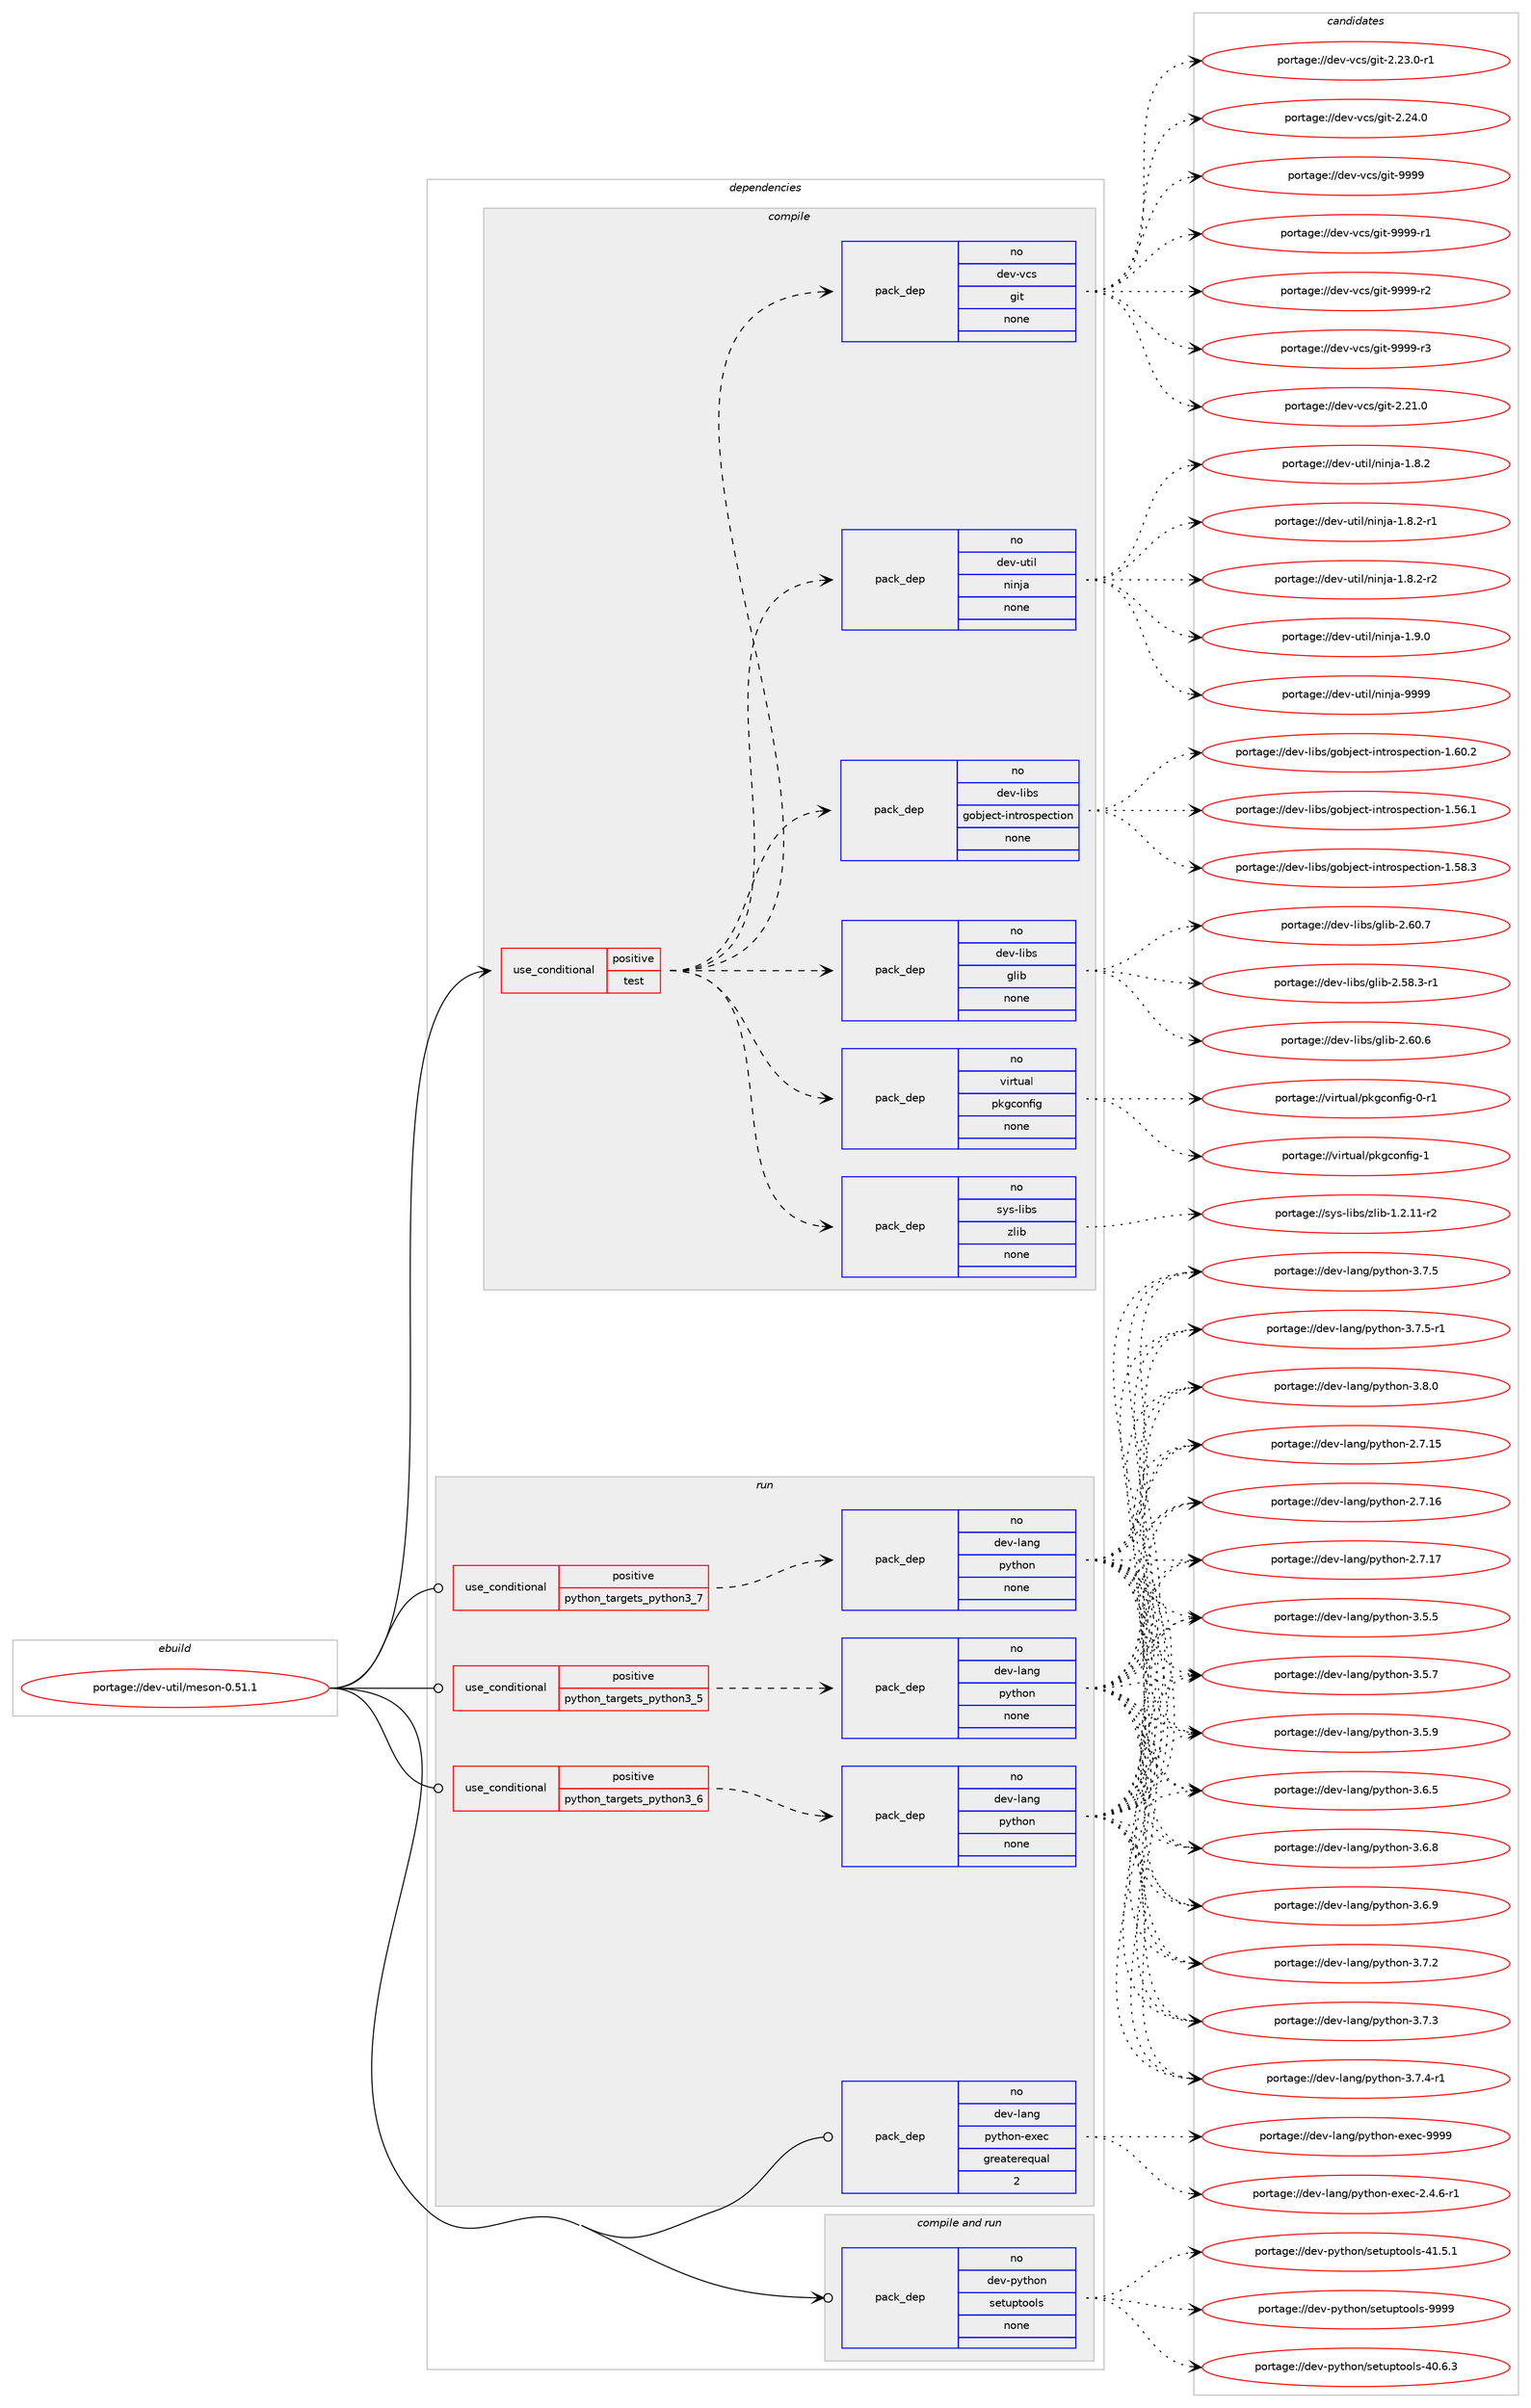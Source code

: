 digraph prolog {

# *************
# Graph options
# *************

newrank=true;
concentrate=true;
compound=true;
graph [rankdir=LR,fontname=Helvetica,fontsize=10,ranksep=1.5];#, ranksep=2.5, nodesep=0.2];
edge  [arrowhead=vee];
node  [fontname=Helvetica,fontsize=10];

# **********
# The ebuild
# **********

subgraph cluster_leftcol {
color=gray;
rank=same;
label=<<i>ebuild</i>>;
id [label="portage://dev-util/meson-0.51.1", color=red, width=4, href="../dev-util/meson-0.51.1.svg"];
}

# ****************
# The dependencies
# ****************

subgraph cluster_midcol {
color=gray;
label=<<i>dependencies</i>>;
subgraph cluster_compile {
fillcolor="#eeeeee";
style=filled;
label=<<i>compile</i>>;
subgraph cond71475 {
dependency263845 [label=<<TABLE BORDER="0" CELLBORDER="1" CELLSPACING="0" CELLPADDING="4"><TR><TD ROWSPAN="3" CELLPADDING="10">use_conditional</TD></TR><TR><TD>positive</TD></TR><TR><TD>test</TD></TR></TABLE>>, shape=none, color=red];
subgraph pack188691 {
dependency263846 [label=<<TABLE BORDER="0" CELLBORDER="1" CELLSPACING="0" CELLPADDING="4" WIDTH="220"><TR><TD ROWSPAN="6" CELLPADDING="30">pack_dep</TD></TR><TR><TD WIDTH="110">no</TD></TR><TR><TD>dev-libs</TD></TR><TR><TD>glib</TD></TR><TR><TD>none</TD></TR><TR><TD></TD></TR></TABLE>>, shape=none, color=blue];
}
dependency263845:e -> dependency263846:w [weight=20,style="dashed",arrowhead="vee"];
subgraph pack188692 {
dependency263847 [label=<<TABLE BORDER="0" CELLBORDER="1" CELLSPACING="0" CELLPADDING="4" WIDTH="220"><TR><TD ROWSPAN="6" CELLPADDING="30">pack_dep</TD></TR><TR><TD WIDTH="110">no</TD></TR><TR><TD>dev-libs</TD></TR><TR><TD>gobject-introspection</TD></TR><TR><TD>none</TD></TR><TR><TD></TD></TR></TABLE>>, shape=none, color=blue];
}
dependency263845:e -> dependency263847:w [weight=20,style="dashed",arrowhead="vee"];
subgraph pack188693 {
dependency263848 [label=<<TABLE BORDER="0" CELLBORDER="1" CELLSPACING="0" CELLPADDING="4" WIDTH="220"><TR><TD ROWSPAN="6" CELLPADDING="30">pack_dep</TD></TR><TR><TD WIDTH="110">no</TD></TR><TR><TD>dev-util</TD></TR><TR><TD>ninja</TD></TR><TR><TD>none</TD></TR><TR><TD></TD></TR></TABLE>>, shape=none, color=blue];
}
dependency263845:e -> dependency263848:w [weight=20,style="dashed",arrowhead="vee"];
subgraph pack188694 {
dependency263849 [label=<<TABLE BORDER="0" CELLBORDER="1" CELLSPACING="0" CELLPADDING="4" WIDTH="220"><TR><TD ROWSPAN="6" CELLPADDING="30">pack_dep</TD></TR><TR><TD WIDTH="110">no</TD></TR><TR><TD>dev-vcs</TD></TR><TR><TD>git</TD></TR><TR><TD>none</TD></TR><TR><TD></TD></TR></TABLE>>, shape=none, color=blue];
}
dependency263845:e -> dependency263849:w [weight=20,style="dashed",arrowhead="vee"];
subgraph pack188695 {
dependency263850 [label=<<TABLE BORDER="0" CELLBORDER="1" CELLSPACING="0" CELLPADDING="4" WIDTH="220"><TR><TD ROWSPAN="6" CELLPADDING="30">pack_dep</TD></TR><TR><TD WIDTH="110">no</TD></TR><TR><TD>sys-libs</TD></TR><TR><TD>zlib</TD></TR><TR><TD>none</TD></TR><TR><TD></TD></TR></TABLE>>, shape=none, color=blue];
}
dependency263845:e -> dependency263850:w [weight=20,style="dashed",arrowhead="vee"];
subgraph pack188696 {
dependency263851 [label=<<TABLE BORDER="0" CELLBORDER="1" CELLSPACING="0" CELLPADDING="4" WIDTH="220"><TR><TD ROWSPAN="6" CELLPADDING="30">pack_dep</TD></TR><TR><TD WIDTH="110">no</TD></TR><TR><TD>virtual</TD></TR><TR><TD>pkgconfig</TD></TR><TR><TD>none</TD></TR><TR><TD></TD></TR></TABLE>>, shape=none, color=blue];
}
dependency263845:e -> dependency263851:w [weight=20,style="dashed",arrowhead="vee"];
}
id:e -> dependency263845:w [weight=20,style="solid",arrowhead="vee"];
}
subgraph cluster_compileandrun {
fillcolor="#eeeeee";
style=filled;
label=<<i>compile and run</i>>;
subgraph pack188697 {
dependency263852 [label=<<TABLE BORDER="0" CELLBORDER="1" CELLSPACING="0" CELLPADDING="4" WIDTH="220"><TR><TD ROWSPAN="6" CELLPADDING="30">pack_dep</TD></TR><TR><TD WIDTH="110">no</TD></TR><TR><TD>dev-python</TD></TR><TR><TD>setuptools</TD></TR><TR><TD>none</TD></TR><TR><TD></TD></TR></TABLE>>, shape=none, color=blue];
}
id:e -> dependency263852:w [weight=20,style="solid",arrowhead="odotvee"];
}
subgraph cluster_run {
fillcolor="#eeeeee";
style=filled;
label=<<i>run</i>>;
subgraph cond71476 {
dependency263853 [label=<<TABLE BORDER="0" CELLBORDER="1" CELLSPACING="0" CELLPADDING="4"><TR><TD ROWSPAN="3" CELLPADDING="10">use_conditional</TD></TR><TR><TD>positive</TD></TR><TR><TD>python_targets_python3_5</TD></TR></TABLE>>, shape=none, color=red];
subgraph pack188698 {
dependency263854 [label=<<TABLE BORDER="0" CELLBORDER="1" CELLSPACING="0" CELLPADDING="4" WIDTH="220"><TR><TD ROWSPAN="6" CELLPADDING="30">pack_dep</TD></TR><TR><TD WIDTH="110">no</TD></TR><TR><TD>dev-lang</TD></TR><TR><TD>python</TD></TR><TR><TD>none</TD></TR><TR><TD></TD></TR></TABLE>>, shape=none, color=blue];
}
dependency263853:e -> dependency263854:w [weight=20,style="dashed",arrowhead="vee"];
}
id:e -> dependency263853:w [weight=20,style="solid",arrowhead="odot"];
subgraph cond71477 {
dependency263855 [label=<<TABLE BORDER="0" CELLBORDER="1" CELLSPACING="0" CELLPADDING="4"><TR><TD ROWSPAN="3" CELLPADDING="10">use_conditional</TD></TR><TR><TD>positive</TD></TR><TR><TD>python_targets_python3_6</TD></TR></TABLE>>, shape=none, color=red];
subgraph pack188699 {
dependency263856 [label=<<TABLE BORDER="0" CELLBORDER="1" CELLSPACING="0" CELLPADDING="4" WIDTH="220"><TR><TD ROWSPAN="6" CELLPADDING="30">pack_dep</TD></TR><TR><TD WIDTH="110">no</TD></TR><TR><TD>dev-lang</TD></TR><TR><TD>python</TD></TR><TR><TD>none</TD></TR><TR><TD></TD></TR></TABLE>>, shape=none, color=blue];
}
dependency263855:e -> dependency263856:w [weight=20,style="dashed",arrowhead="vee"];
}
id:e -> dependency263855:w [weight=20,style="solid",arrowhead="odot"];
subgraph cond71478 {
dependency263857 [label=<<TABLE BORDER="0" CELLBORDER="1" CELLSPACING="0" CELLPADDING="4"><TR><TD ROWSPAN="3" CELLPADDING="10">use_conditional</TD></TR><TR><TD>positive</TD></TR><TR><TD>python_targets_python3_7</TD></TR></TABLE>>, shape=none, color=red];
subgraph pack188700 {
dependency263858 [label=<<TABLE BORDER="0" CELLBORDER="1" CELLSPACING="0" CELLPADDING="4" WIDTH="220"><TR><TD ROWSPAN="6" CELLPADDING="30">pack_dep</TD></TR><TR><TD WIDTH="110">no</TD></TR><TR><TD>dev-lang</TD></TR><TR><TD>python</TD></TR><TR><TD>none</TD></TR><TR><TD></TD></TR></TABLE>>, shape=none, color=blue];
}
dependency263857:e -> dependency263858:w [weight=20,style="dashed",arrowhead="vee"];
}
id:e -> dependency263857:w [weight=20,style="solid",arrowhead="odot"];
subgraph pack188701 {
dependency263859 [label=<<TABLE BORDER="0" CELLBORDER="1" CELLSPACING="0" CELLPADDING="4" WIDTH="220"><TR><TD ROWSPAN="6" CELLPADDING="30">pack_dep</TD></TR><TR><TD WIDTH="110">no</TD></TR><TR><TD>dev-lang</TD></TR><TR><TD>python-exec</TD></TR><TR><TD>greaterequal</TD></TR><TR><TD>2</TD></TR></TABLE>>, shape=none, color=blue];
}
id:e -> dependency263859:w [weight=20,style="solid",arrowhead="odot"];
}
}

# **************
# The candidates
# **************

subgraph cluster_choices {
rank=same;
color=gray;
label=<<i>candidates</i>>;

subgraph choice188691 {
color=black;
nodesep=1;
choiceportage10010111845108105981154710310810598455046535646514511449 [label="portage://dev-libs/glib-2.58.3-r1", color=red, width=4,href="../dev-libs/glib-2.58.3-r1.svg"];
choiceportage1001011184510810598115471031081059845504654484654 [label="portage://dev-libs/glib-2.60.6", color=red, width=4,href="../dev-libs/glib-2.60.6.svg"];
choiceportage1001011184510810598115471031081059845504654484655 [label="portage://dev-libs/glib-2.60.7", color=red, width=4,href="../dev-libs/glib-2.60.7.svg"];
dependency263846:e -> choiceportage10010111845108105981154710310810598455046535646514511449:w [style=dotted,weight="100"];
dependency263846:e -> choiceportage1001011184510810598115471031081059845504654484654:w [style=dotted,weight="100"];
dependency263846:e -> choiceportage1001011184510810598115471031081059845504654484655:w [style=dotted,weight="100"];
}
subgraph choice188692 {
color=black;
nodesep=1;
choiceportage1001011184510810598115471031119810610199116451051101161141111151121019911610511111045494653544649 [label="portage://dev-libs/gobject-introspection-1.56.1", color=red, width=4,href="../dev-libs/gobject-introspection-1.56.1.svg"];
choiceportage1001011184510810598115471031119810610199116451051101161141111151121019911610511111045494653564651 [label="portage://dev-libs/gobject-introspection-1.58.3", color=red, width=4,href="../dev-libs/gobject-introspection-1.58.3.svg"];
choiceportage1001011184510810598115471031119810610199116451051101161141111151121019911610511111045494654484650 [label="portage://dev-libs/gobject-introspection-1.60.2", color=red, width=4,href="../dev-libs/gobject-introspection-1.60.2.svg"];
dependency263847:e -> choiceportage1001011184510810598115471031119810610199116451051101161141111151121019911610511111045494653544649:w [style=dotted,weight="100"];
dependency263847:e -> choiceportage1001011184510810598115471031119810610199116451051101161141111151121019911610511111045494653564651:w [style=dotted,weight="100"];
dependency263847:e -> choiceportage1001011184510810598115471031119810610199116451051101161141111151121019911610511111045494654484650:w [style=dotted,weight="100"];
}
subgraph choice188693 {
color=black;
nodesep=1;
choiceportage100101118451171161051084711010511010697454946564650 [label="portage://dev-util/ninja-1.8.2", color=red, width=4,href="../dev-util/ninja-1.8.2.svg"];
choiceportage1001011184511711610510847110105110106974549465646504511449 [label="portage://dev-util/ninja-1.8.2-r1", color=red, width=4,href="../dev-util/ninja-1.8.2-r1.svg"];
choiceportage1001011184511711610510847110105110106974549465646504511450 [label="portage://dev-util/ninja-1.8.2-r2", color=red, width=4,href="../dev-util/ninja-1.8.2-r2.svg"];
choiceportage100101118451171161051084711010511010697454946574648 [label="portage://dev-util/ninja-1.9.0", color=red, width=4,href="../dev-util/ninja-1.9.0.svg"];
choiceportage1001011184511711610510847110105110106974557575757 [label="portage://dev-util/ninja-9999", color=red, width=4,href="../dev-util/ninja-9999.svg"];
dependency263848:e -> choiceportage100101118451171161051084711010511010697454946564650:w [style=dotted,weight="100"];
dependency263848:e -> choiceportage1001011184511711610510847110105110106974549465646504511449:w [style=dotted,weight="100"];
dependency263848:e -> choiceportage1001011184511711610510847110105110106974549465646504511450:w [style=dotted,weight="100"];
dependency263848:e -> choiceportage100101118451171161051084711010511010697454946574648:w [style=dotted,weight="100"];
dependency263848:e -> choiceportage1001011184511711610510847110105110106974557575757:w [style=dotted,weight="100"];
}
subgraph choice188694 {
color=black;
nodesep=1;
choiceportage10010111845118991154710310511645504650494648 [label="portage://dev-vcs/git-2.21.0", color=red, width=4,href="../dev-vcs/git-2.21.0.svg"];
choiceportage100101118451189911547103105116455046505146484511449 [label="portage://dev-vcs/git-2.23.0-r1", color=red, width=4,href="../dev-vcs/git-2.23.0-r1.svg"];
choiceportage10010111845118991154710310511645504650524648 [label="portage://dev-vcs/git-2.24.0", color=red, width=4,href="../dev-vcs/git-2.24.0.svg"];
choiceportage1001011184511899115471031051164557575757 [label="portage://dev-vcs/git-9999", color=red, width=4,href="../dev-vcs/git-9999.svg"];
choiceportage10010111845118991154710310511645575757574511449 [label="portage://dev-vcs/git-9999-r1", color=red, width=4,href="../dev-vcs/git-9999-r1.svg"];
choiceportage10010111845118991154710310511645575757574511450 [label="portage://dev-vcs/git-9999-r2", color=red, width=4,href="../dev-vcs/git-9999-r2.svg"];
choiceportage10010111845118991154710310511645575757574511451 [label="portage://dev-vcs/git-9999-r3", color=red, width=4,href="../dev-vcs/git-9999-r3.svg"];
dependency263849:e -> choiceportage10010111845118991154710310511645504650494648:w [style=dotted,weight="100"];
dependency263849:e -> choiceportage100101118451189911547103105116455046505146484511449:w [style=dotted,weight="100"];
dependency263849:e -> choiceportage10010111845118991154710310511645504650524648:w [style=dotted,weight="100"];
dependency263849:e -> choiceportage1001011184511899115471031051164557575757:w [style=dotted,weight="100"];
dependency263849:e -> choiceportage10010111845118991154710310511645575757574511449:w [style=dotted,weight="100"];
dependency263849:e -> choiceportage10010111845118991154710310511645575757574511450:w [style=dotted,weight="100"];
dependency263849:e -> choiceportage10010111845118991154710310511645575757574511451:w [style=dotted,weight="100"];
}
subgraph choice188695 {
color=black;
nodesep=1;
choiceportage11512111545108105981154712210810598454946504649494511450 [label="portage://sys-libs/zlib-1.2.11-r2", color=red, width=4,href="../sys-libs/zlib-1.2.11-r2.svg"];
dependency263850:e -> choiceportage11512111545108105981154712210810598454946504649494511450:w [style=dotted,weight="100"];
}
subgraph choice188696 {
color=black;
nodesep=1;
choiceportage11810511411611797108471121071039911111010210510345484511449 [label="portage://virtual/pkgconfig-0-r1", color=red, width=4,href="../virtual/pkgconfig-0-r1.svg"];
choiceportage1181051141161179710847112107103991111101021051034549 [label="portage://virtual/pkgconfig-1", color=red, width=4,href="../virtual/pkgconfig-1.svg"];
dependency263851:e -> choiceportage11810511411611797108471121071039911111010210510345484511449:w [style=dotted,weight="100"];
dependency263851:e -> choiceportage1181051141161179710847112107103991111101021051034549:w [style=dotted,weight="100"];
}
subgraph choice188697 {
color=black;
nodesep=1;
choiceportage100101118451121211161041111104711510111611711211611111110811545524846544651 [label="portage://dev-python/setuptools-40.6.3", color=red, width=4,href="../dev-python/setuptools-40.6.3.svg"];
choiceportage100101118451121211161041111104711510111611711211611111110811545524946534649 [label="portage://dev-python/setuptools-41.5.1", color=red, width=4,href="../dev-python/setuptools-41.5.1.svg"];
choiceportage10010111845112121116104111110471151011161171121161111111081154557575757 [label="portage://dev-python/setuptools-9999", color=red, width=4,href="../dev-python/setuptools-9999.svg"];
dependency263852:e -> choiceportage100101118451121211161041111104711510111611711211611111110811545524846544651:w [style=dotted,weight="100"];
dependency263852:e -> choiceportage100101118451121211161041111104711510111611711211611111110811545524946534649:w [style=dotted,weight="100"];
dependency263852:e -> choiceportage10010111845112121116104111110471151011161171121161111111081154557575757:w [style=dotted,weight="100"];
}
subgraph choice188698 {
color=black;
nodesep=1;
choiceportage10010111845108971101034711212111610411111045504655464953 [label="portage://dev-lang/python-2.7.15", color=red, width=4,href="../dev-lang/python-2.7.15.svg"];
choiceportage10010111845108971101034711212111610411111045504655464954 [label="portage://dev-lang/python-2.7.16", color=red, width=4,href="../dev-lang/python-2.7.16.svg"];
choiceportage10010111845108971101034711212111610411111045504655464955 [label="portage://dev-lang/python-2.7.17", color=red, width=4,href="../dev-lang/python-2.7.17.svg"];
choiceportage100101118451089711010347112121116104111110455146534653 [label="portage://dev-lang/python-3.5.5", color=red, width=4,href="../dev-lang/python-3.5.5.svg"];
choiceportage100101118451089711010347112121116104111110455146534655 [label="portage://dev-lang/python-3.5.7", color=red, width=4,href="../dev-lang/python-3.5.7.svg"];
choiceportage100101118451089711010347112121116104111110455146534657 [label="portage://dev-lang/python-3.5.9", color=red, width=4,href="../dev-lang/python-3.5.9.svg"];
choiceportage100101118451089711010347112121116104111110455146544653 [label="portage://dev-lang/python-3.6.5", color=red, width=4,href="../dev-lang/python-3.6.5.svg"];
choiceportage100101118451089711010347112121116104111110455146544656 [label="portage://dev-lang/python-3.6.8", color=red, width=4,href="../dev-lang/python-3.6.8.svg"];
choiceportage100101118451089711010347112121116104111110455146544657 [label="portage://dev-lang/python-3.6.9", color=red, width=4,href="../dev-lang/python-3.6.9.svg"];
choiceportage100101118451089711010347112121116104111110455146554650 [label="portage://dev-lang/python-3.7.2", color=red, width=4,href="../dev-lang/python-3.7.2.svg"];
choiceportage100101118451089711010347112121116104111110455146554651 [label="portage://dev-lang/python-3.7.3", color=red, width=4,href="../dev-lang/python-3.7.3.svg"];
choiceportage1001011184510897110103471121211161041111104551465546524511449 [label="portage://dev-lang/python-3.7.4-r1", color=red, width=4,href="../dev-lang/python-3.7.4-r1.svg"];
choiceportage100101118451089711010347112121116104111110455146554653 [label="portage://dev-lang/python-3.7.5", color=red, width=4,href="../dev-lang/python-3.7.5.svg"];
choiceportage1001011184510897110103471121211161041111104551465546534511449 [label="portage://dev-lang/python-3.7.5-r1", color=red, width=4,href="../dev-lang/python-3.7.5-r1.svg"];
choiceportage100101118451089711010347112121116104111110455146564648 [label="portage://dev-lang/python-3.8.0", color=red, width=4,href="../dev-lang/python-3.8.0.svg"];
dependency263854:e -> choiceportage10010111845108971101034711212111610411111045504655464953:w [style=dotted,weight="100"];
dependency263854:e -> choiceportage10010111845108971101034711212111610411111045504655464954:w [style=dotted,weight="100"];
dependency263854:e -> choiceportage10010111845108971101034711212111610411111045504655464955:w [style=dotted,weight="100"];
dependency263854:e -> choiceportage100101118451089711010347112121116104111110455146534653:w [style=dotted,weight="100"];
dependency263854:e -> choiceportage100101118451089711010347112121116104111110455146534655:w [style=dotted,weight="100"];
dependency263854:e -> choiceportage100101118451089711010347112121116104111110455146534657:w [style=dotted,weight="100"];
dependency263854:e -> choiceportage100101118451089711010347112121116104111110455146544653:w [style=dotted,weight="100"];
dependency263854:e -> choiceportage100101118451089711010347112121116104111110455146544656:w [style=dotted,weight="100"];
dependency263854:e -> choiceportage100101118451089711010347112121116104111110455146544657:w [style=dotted,weight="100"];
dependency263854:e -> choiceportage100101118451089711010347112121116104111110455146554650:w [style=dotted,weight="100"];
dependency263854:e -> choiceportage100101118451089711010347112121116104111110455146554651:w [style=dotted,weight="100"];
dependency263854:e -> choiceportage1001011184510897110103471121211161041111104551465546524511449:w [style=dotted,weight="100"];
dependency263854:e -> choiceportage100101118451089711010347112121116104111110455146554653:w [style=dotted,weight="100"];
dependency263854:e -> choiceportage1001011184510897110103471121211161041111104551465546534511449:w [style=dotted,weight="100"];
dependency263854:e -> choiceportage100101118451089711010347112121116104111110455146564648:w [style=dotted,weight="100"];
}
subgraph choice188699 {
color=black;
nodesep=1;
choiceportage10010111845108971101034711212111610411111045504655464953 [label="portage://dev-lang/python-2.7.15", color=red, width=4,href="../dev-lang/python-2.7.15.svg"];
choiceportage10010111845108971101034711212111610411111045504655464954 [label="portage://dev-lang/python-2.7.16", color=red, width=4,href="../dev-lang/python-2.7.16.svg"];
choiceportage10010111845108971101034711212111610411111045504655464955 [label="portage://dev-lang/python-2.7.17", color=red, width=4,href="../dev-lang/python-2.7.17.svg"];
choiceportage100101118451089711010347112121116104111110455146534653 [label="portage://dev-lang/python-3.5.5", color=red, width=4,href="../dev-lang/python-3.5.5.svg"];
choiceportage100101118451089711010347112121116104111110455146534655 [label="portage://dev-lang/python-3.5.7", color=red, width=4,href="../dev-lang/python-3.5.7.svg"];
choiceportage100101118451089711010347112121116104111110455146534657 [label="portage://dev-lang/python-3.5.9", color=red, width=4,href="../dev-lang/python-3.5.9.svg"];
choiceportage100101118451089711010347112121116104111110455146544653 [label="portage://dev-lang/python-3.6.5", color=red, width=4,href="../dev-lang/python-3.6.5.svg"];
choiceportage100101118451089711010347112121116104111110455146544656 [label="portage://dev-lang/python-3.6.8", color=red, width=4,href="../dev-lang/python-3.6.8.svg"];
choiceportage100101118451089711010347112121116104111110455146544657 [label="portage://dev-lang/python-3.6.9", color=red, width=4,href="../dev-lang/python-3.6.9.svg"];
choiceportage100101118451089711010347112121116104111110455146554650 [label="portage://dev-lang/python-3.7.2", color=red, width=4,href="../dev-lang/python-3.7.2.svg"];
choiceportage100101118451089711010347112121116104111110455146554651 [label="portage://dev-lang/python-3.7.3", color=red, width=4,href="../dev-lang/python-3.7.3.svg"];
choiceportage1001011184510897110103471121211161041111104551465546524511449 [label="portage://dev-lang/python-3.7.4-r1", color=red, width=4,href="../dev-lang/python-3.7.4-r1.svg"];
choiceportage100101118451089711010347112121116104111110455146554653 [label="portage://dev-lang/python-3.7.5", color=red, width=4,href="../dev-lang/python-3.7.5.svg"];
choiceportage1001011184510897110103471121211161041111104551465546534511449 [label="portage://dev-lang/python-3.7.5-r1", color=red, width=4,href="../dev-lang/python-3.7.5-r1.svg"];
choiceportage100101118451089711010347112121116104111110455146564648 [label="portage://dev-lang/python-3.8.0", color=red, width=4,href="../dev-lang/python-3.8.0.svg"];
dependency263856:e -> choiceportage10010111845108971101034711212111610411111045504655464953:w [style=dotted,weight="100"];
dependency263856:e -> choiceportage10010111845108971101034711212111610411111045504655464954:w [style=dotted,weight="100"];
dependency263856:e -> choiceportage10010111845108971101034711212111610411111045504655464955:w [style=dotted,weight="100"];
dependency263856:e -> choiceportage100101118451089711010347112121116104111110455146534653:w [style=dotted,weight="100"];
dependency263856:e -> choiceportage100101118451089711010347112121116104111110455146534655:w [style=dotted,weight="100"];
dependency263856:e -> choiceportage100101118451089711010347112121116104111110455146534657:w [style=dotted,weight="100"];
dependency263856:e -> choiceportage100101118451089711010347112121116104111110455146544653:w [style=dotted,weight="100"];
dependency263856:e -> choiceportage100101118451089711010347112121116104111110455146544656:w [style=dotted,weight="100"];
dependency263856:e -> choiceportage100101118451089711010347112121116104111110455146544657:w [style=dotted,weight="100"];
dependency263856:e -> choiceportage100101118451089711010347112121116104111110455146554650:w [style=dotted,weight="100"];
dependency263856:e -> choiceportage100101118451089711010347112121116104111110455146554651:w [style=dotted,weight="100"];
dependency263856:e -> choiceportage1001011184510897110103471121211161041111104551465546524511449:w [style=dotted,weight="100"];
dependency263856:e -> choiceportage100101118451089711010347112121116104111110455146554653:w [style=dotted,weight="100"];
dependency263856:e -> choiceportage1001011184510897110103471121211161041111104551465546534511449:w [style=dotted,weight="100"];
dependency263856:e -> choiceportage100101118451089711010347112121116104111110455146564648:w [style=dotted,weight="100"];
}
subgraph choice188700 {
color=black;
nodesep=1;
choiceportage10010111845108971101034711212111610411111045504655464953 [label="portage://dev-lang/python-2.7.15", color=red, width=4,href="../dev-lang/python-2.7.15.svg"];
choiceportage10010111845108971101034711212111610411111045504655464954 [label="portage://dev-lang/python-2.7.16", color=red, width=4,href="../dev-lang/python-2.7.16.svg"];
choiceportage10010111845108971101034711212111610411111045504655464955 [label="portage://dev-lang/python-2.7.17", color=red, width=4,href="../dev-lang/python-2.7.17.svg"];
choiceportage100101118451089711010347112121116104111110455146534653 [label="portage://dev-lang/python-3.5.5", color=red, width=4,href="../dev-lang/python-3.5.5.svg"];
choiceportage100101118451089711010347112121116104111110455146534655 [label="portage://dev-lang/python-3.5.7", color=red, width=4,href="../dev-lang/python-3.5.7.svg"];
choiceportage100101118451089711010347112121116104111110455146534657 [label="portage://dev-lang/python-3.5.9", color=red, width=4,href="../dev-lang/python-3.5.9.svg"];
choiceportage100101118451089711010347112121116104111110455146544653 [label="portage://dev-lang/python-3.6.5", color=red, width=4,href="../dev-lang/python-3.6.5.svg"];
choiceportage100101118451089711010347112121116104111110455146544656 [label="portage://dev-lang/python-3.6.8", color=red, width=4,href="../dev-lang/python-3.6.8.svg"];
choiceportage100101118451089711010347112121116104111110455146544657 [label="portage://dev-lang/python-3.6.9", color=red, width=4,href="../dev-lang/python-3.6.9.svg"];
choiceportage100101118451089711010347112121116104111110455146554650 [label="portage://dev-lang/python-3.7.2", color=red, width=4,href="../dev-lang/python-3.7.2.svg"];
choiceportage100101118451089711010347112121116104111110455146554651 [label="portage://dev-lang/python-3.7.3", color=red, width=4,href="../dev-lang/python-3.7.3.svg"];
choiceportage1001011184510897110103471121211161041111104551465546524511449 [label="portage://dev-lang/python-3.7.4-r1", color=red, width=4,href="../dev-lang/python-3.7.4-r1.svg"];
choiceportage100101118451089711010347112121116104111110455146554653 [label="portage://dev-lang/python-3.7.5", color=red, width=4,href="../dev-lang/python-3.7.5.svg"];
choiceportage1001011184510897110103471121211161041111104551465546534511449 [label="portage://dev-lang/python-3.7.5-r1", color=red, width=4,href="../dev-lang/python-3.7.5-r1.svg"];
choiceportage100101118451089711010347112121116104111110455146564648 [label="portage://dev-lang/python-3.8.0", color=red, width=4,href="../dev-lang/python-3.8.0.svg"];
dependency263858:e -> choiceportage10010111845108971101034711212111610411111045504655464953:w [style=dotted,weight="100"];
dependency263858:e -> choiceportage10010111845108971101034711212111610411111045504655464954:w [style=dotted,weight="100"];
dependency263858:e -> choiceportage10010111845108971101034711212111610411111045504655464955:w [style=dotted,weight="100"];
dependency263858:e -> choiceportage100101118451089711010347112121116104111110455146534653:w [style=dotted,weight="100"];
dependency263858:e -> choiceportage100101118451089711010347112121116104111110455146534655:w [style=dotted,weight="100"];
dependency263858:e -> choiceportage100101118451089711010347112121116104111110455146534657:w [style=dotted,weight="100"];
dependency263858:e -> choiceportage100101118451089711010347112121116104111110455146544653:w [style=dotted,weight="100"];
dependency263858:e -> choiceportage100101118451089711010347112121116104111110455146544656:w [style=dotted,weight="100"];
dependency263858:e -> choiceportage100101118451089711010347112121116104111110455146544657:w [style=dotted,weight="100"];
dependency263858:e -> choiceportage100101118451089711010347112121116104111110455146554650:w [style=dotted,weight="100"];
dependency263858:e -> choiceportage100101118451089711010347112121116104111110455146554651:w [style=dotted,weight="100"];
dependency263858:e -> choiceportage1001011184510897110103471121211161041111104551465546524511449:w [style=dotted,weight="100"];
dependency263858:e -> choiceportage100101118451089711010347112121116104111110455146554653:w [style=dotted,weight="100"];
dependency263858:e -> choiceportage1001011184510897110103471121211161041111104551465546534511449:w [style=dotted,weight="100"];
dependency263858:e -> choiceportage100101118451089711010347112121116104111110455146564648:w [style=dotted,weight="100"];
}
subgraph choice188701 {
color=black;
nodesep=1;
choiceportage10010111845108971101034711212111610411111045101120101994550465246544511449 [label="portage://dev-lang/python-exec-2.4.6-r1", color=red, width=4,href="../dev-lang/python-exec-2.4.6-r1.svg"];
choiceportage10010111845108971101034711212111610411111045101120101994557575757 [label="portage://dev-lang/python-exec-9999", color=red, width=4,href="../dev-lang/python-exec-9999.svg"];
dependency263859:e -> choiceportage10010111845108971101034711212111610411111045101120101994550465246544511449:w [style=dotted,weight="100"];
dependency263859:e -> choiceportage10010111845108971101034711212111610411111045101120101994557575757:w [style=dotted,weight="100"];
}
}

}
